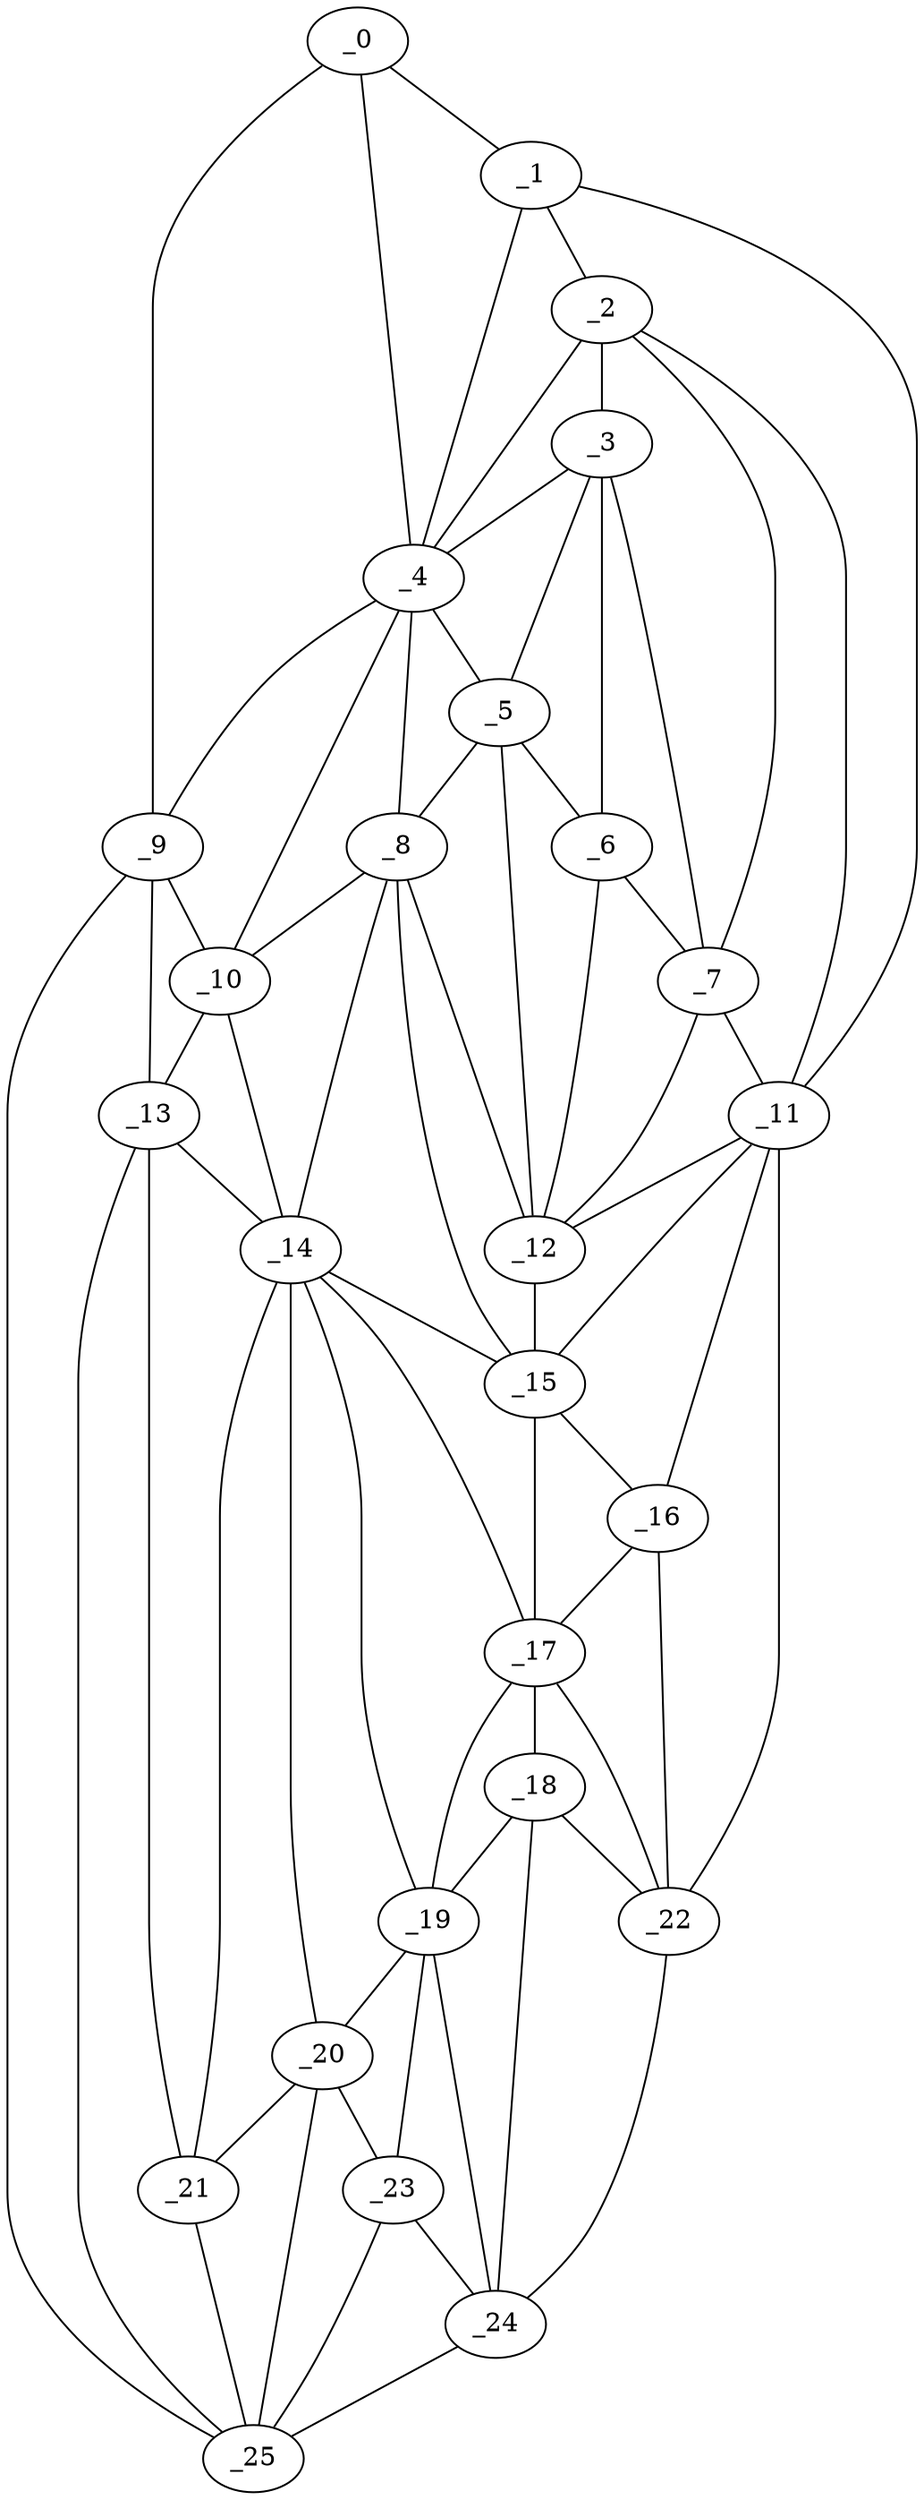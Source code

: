 graph "obj60__140.gxl" {
	_0	 [x=4,
		y=70];
	_1	 [x=8,
		y=48];
	_0 -- _1	 [valence=1];
	_4	 [x=49,
		y=61];
	_0 -- _4	 [valence=2];
	_9	 [x=70,
		y=101];
	_0 -- _9	 [valence=1];
	_2	 [x=37,
		y=42];
	_1 -- _2	 [valence=1];
	_1 -- _4	 [valence=2];
	_11	 [x=76,
		y=31];
	_1 -- _11	 [valence=1];
	_3	 [x=45,
		y=48];
	_2 -- _3	 [valence=2];
	_2 -- _4	 [valence=2];
	_7	 [x=70,
		y=33];
	_2 -- _7	 [valence=2];
	_2 -- _11	 [valence=2];
	_3 -- _4	 [valence=1];
	_5	 [x=66,
		y=52];
	_3 -- _5	 [valence=2];
	_6	 [x=68,
		y=45];
	_3 -- _6	 [valence=2];
	_3 -- _7	 [valence=2];
	_4 -- _5	 [valence=2];
	_8	 [x=70,
		y=64];
	_4 -- _8	 [valence=2];
	_4 -- _9	 [valence=2];
	_10	 [x=73,
		y=76];
	_4 -- _10	 [valence=1];
	_5 -- _6	 [valence=1];
	_5 -- _8	 [valence=2];
	_12	 [x=77,
		y=42];
	_5 -- _12	 [valence=2];
	_6 -- _7	 [valence=2];
	_6 -- _12	 [valence=1];
	_7 -- _11	 [valence=1];
	_7 -- _12	 [valence=2];
	_8 -- _10	 [valence=2];
	_8 -- _12	 [valence=1];
	_14	 [x=84,
		y=80];
	_8 -- _14	 [valence=1];
	_15	 [x=85,
		y=42];
	_8 -- _15	 [valence=2];
	_9 -- _10	 [valence=2];
	_13	 [x=83,
		y=97];
	_9 -- _13	 [valence=2];
	_25	 [x=124,
		y=85];
	_9 -- _25	 [valence=1];
	_10 -- _13	 [valence=2];
	_10 -- _14	 [valence=2];
	_11 -- _12	 [valence=2];
	_11 -- _15	 [valence=2];
	_16	 [x=96,
		y=37];
	_11 -- _16	 [valence=1];
	_22	 [x=117,
		y=28];
	_11 -- _22	 [valence=1];
	_12 -- _15	 [valence=2];
	_13 -- _14	 [valence=2];
	_21	 [x=116,
		y=86];
	_13 -- _21	 [valence=2];
	_13 -- _25	 [valence=1];
	_14 -- _15	 [valence=2];
	_17	 [x=98,
		y=43];
	_14 -- _17	 [valence=2];
	_19	 [x=110,
		y=54];
	_14 -- _19	 [valence=2];
	_20	 [x=113,
		y=71];
	_14 -- _20	 [valence=2];
	_14 -- _21	 [valence=1];
	_15 -- _16	 [valence=2];
	_15 -- _17	 [valence=2];
	_16 -- _17	 [valence=1];
	_16 -- _22	 [valence=2];
	_18	 [x=110,
		y=49];
	_17 -- _18	 [valence=2];
	_17 -- _19	 [valence=1];
	_17 -- _22	 [valence=2];
	_18 -- _19	 [valence=2];
	_18 -- _22	 [valence=1];
	_24	 [x=123,
		y=42];
	_18 -- _24	 [valence=1];
	_19 -- _20	 [valence=1];
	_23	 [x=122,
		y=62];
	_19 -- _23	 [valence=2];
	_19 -- _24	 [valence=2];
	_20 -- _21	 [valence=2];
	_20 -- _23	 [valence=2];
	_20 -- _25	 [valence=2];
	_21 -- _25	 [valence=1];
	_22 -- _24	 [valence=1];
	_23 -- _24	 [valence=1];
	_23 -- _25	 [valence=1];
	_24 -- _25	 [valence=1];
}
